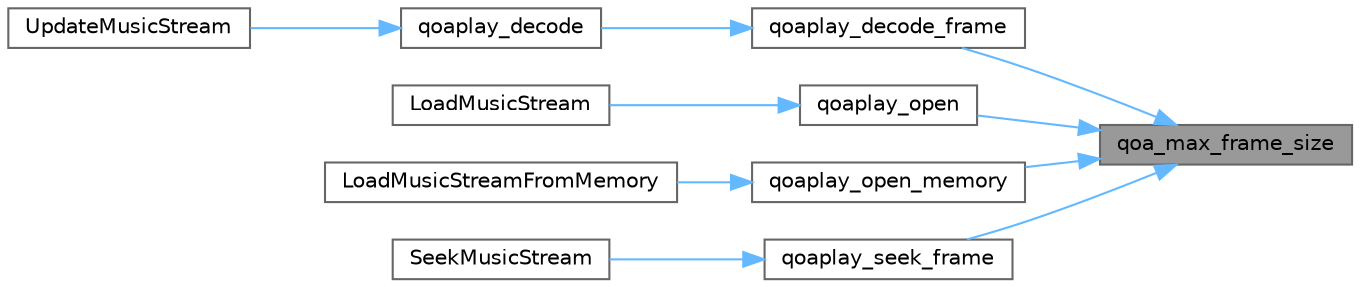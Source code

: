 digraph "qoa_max_frame_size"
{
 // LATEX_PDF_SIZE
  bgcolor="transparent";
  edge [fontname=Helvetica,fontsize=10,labelfontname=Helvetica,labelfontsize=10];
  node [fontname=Helvetica,fontsize=10,shape=box,height=0.2,width=0.4];
  rankdir="RL";
  Node1 [id="Node000001",label="qoa_max_frame_size",height=0.2,width=0.4,color="gray40", fillcolor="grey60", style="filled", fontcolor="black",tooltip=" "];
  Node1 -> Node2 [id="edge19_Node000001_Node000002",dir="back",color="steelblue1",style="solid",tooltip=" "];
  Node2 [id="Node000002",label="qoaplay_decode_frame",height=0.2,width=0.4,color="grey40", fillcolor="white", style="filled",URL="$_classes_2lib_2external_2qoaplay_8c.html#a85b5bd3db9253543d9807d2342fe4e6b",tooltip=" "];
  Node2 -> Node3 [id="edge20_Node000002_Node000003",dir="back",color="steelblue1",style="solid",tooltip=" "];
  Node3 [id="Node000003",label="qoaplay_decode",height=0.2,width=0.4,color="grey40", fillcolor="white", style="filled",URL="$_classes_2lib_2external_2qoaplay_8c.html#a94b31091dbcba40116eb7ff8bde126af",tooltip=" "];
  Node3 -> Node4 [id="edge21_Node000003_Node000004",dir="back",color="steelblue1",style="solid",tooltip=" "];
  Node4 [id="Node000004",label="UpdateMusicStream",height=0.2,width=0.4,color="grey40", fillcolor="white", style="filled",URL="$_classes_2lib_2raudio_8c.html#a11070e13c79ce75de1a9b4e80e42dea3",tooltip=" "];
  Node1 -> Node5 [id="edge22_Node000001_Node000005",dir="back",color="steelblue1",style="solid",tooltip=" "];
  Node5 [id="Node000005",label="qoaplay_open",height=0.2,width=0.4,color="grey40", fillcolor="white", style="filled",URL="$_classes_2lib_2external_2qoaplay_8c.html#ac8e818b2ceecfc9a246359dfb6433bfa",tooltip=" "];
  Node5 -> Node6 [id="edge23_Node000005_Node000006",dir="back",color="steelblue1",style="solid",tooltip=" "];
  Node6 [id="Node000006",label="LoadMusicStream",height=0.2,width=0.4,color="grey40", fillcolor="white", style="filled",URL="$_classes_2lib_2raudio_8c.html#ad019d08f0287d2bca8f2cb50e14aa0d9",tooltip=" "];
  Node1 -> Node7 [id="edge24_Node000001_Node000007",dir="back",color="steelblue1",style="solid",tooltip=" "];
  Node7 [id="Node000007",label="qoaplay_open_memory",height=0.2,width=0.4,color="grey40", fillcolor="white", style="filled",URL="$_classes_2lib_2external_2qoaplay_8c.html#a5706372454aa832d0bf26b5d9cb272ba",tooltip=" "];
  Node7 -> Node8 [id="edge25_Node000007_Node000008",dir="back",color="steelblue1",style="solid",tooltip=" "];
  Node8 [id="Node000008",label="LoadMusicStreamFromMemory",height=0.2,width=0.4,color="grey40", fillcolor="white", style="filled",URL="$_classes_2lib_2raudio_8c.html#ae19ff6089f9b8a337109d7128da7e958",tooltip=" "];
  Node1 -> Node9 [id="edge26_Node000001_Node000009",dir="back",color="steelblue1",style="solid",tooltip=" "];
  Node9 [id="Node000009",label="qoaplay_seek_frame",height=0.2,width=0.4,color="grey40", fillcolor="white", style="filled",URL="$_classes_2lib_2external_2qoaplay_8c.html#ad60046fbcb155737028b46d8d950541c",tooltip=" "];
  Node9 -> Node10 [id="edge27_Node000009_Node000010",dir="back",color="steelblue1",style="solid",tooltip=" "];
  Node10 [id="Node000010",label="SeekMusicStream",height=0.2,width=0.4,color="grey40", fillcolor="white", style="filled",URL="$_classes_2lib_2raudio_8c.html#a750a638d84770b5b2fb8c2cfc5aa3d7c",tooltip=" "];
}
